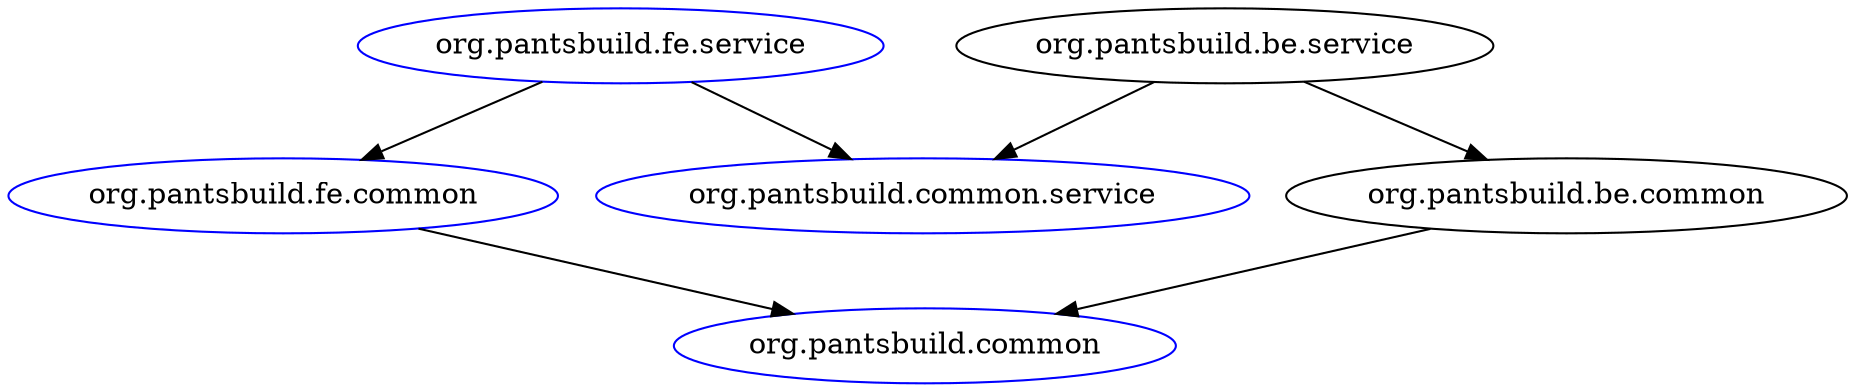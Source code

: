 digraph G {
  common [label="org.pantsbuild.common", color="blue"];
  fe_common [label="org.pantsbuild.fe.common", color="blue"];
  be_common [label="org.pantsbuild.be.common"];

  fe_common -> common;
  be_common -> common;

  service_common [label="org.pantsbuild.common.service", color="blue"];
  fe_service [label="org.pantsbuild.fe.service", color="blue"];
  be_service [label="org.pantsbuild.be.service"];

  fe_service -> service_common;
  fe_service -> fe_common;
  be_service -> service_common;
  be_service -> be_common;
}
